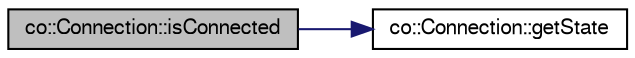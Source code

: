 digraph G
{
  edge [fontname="FreeSans",fontsize="10",labelfontname="FreeSans",labelfontsize="10"];
  node [fontname="FreeSans",fontsize="10",shape=record];
  rankdir="LR";
  Node1 [label="co::Connection::isConnected",height=0.2,width=0.4,color="black", fillcolor="grey75", style="filled" fontcolor="black"];
  Node1 -> Node2 [color="midnightblue",fontsize="10",style="solid",fontname="FreeSans"];
  Node2 [label="co::Connection::getState",height=0.2,width=0.4,color="black", fillcolor="white", style="filled",URL="$classco_1_1Connection.html#aa4d5009d685ba606f8c998d758e75b09"];
}
